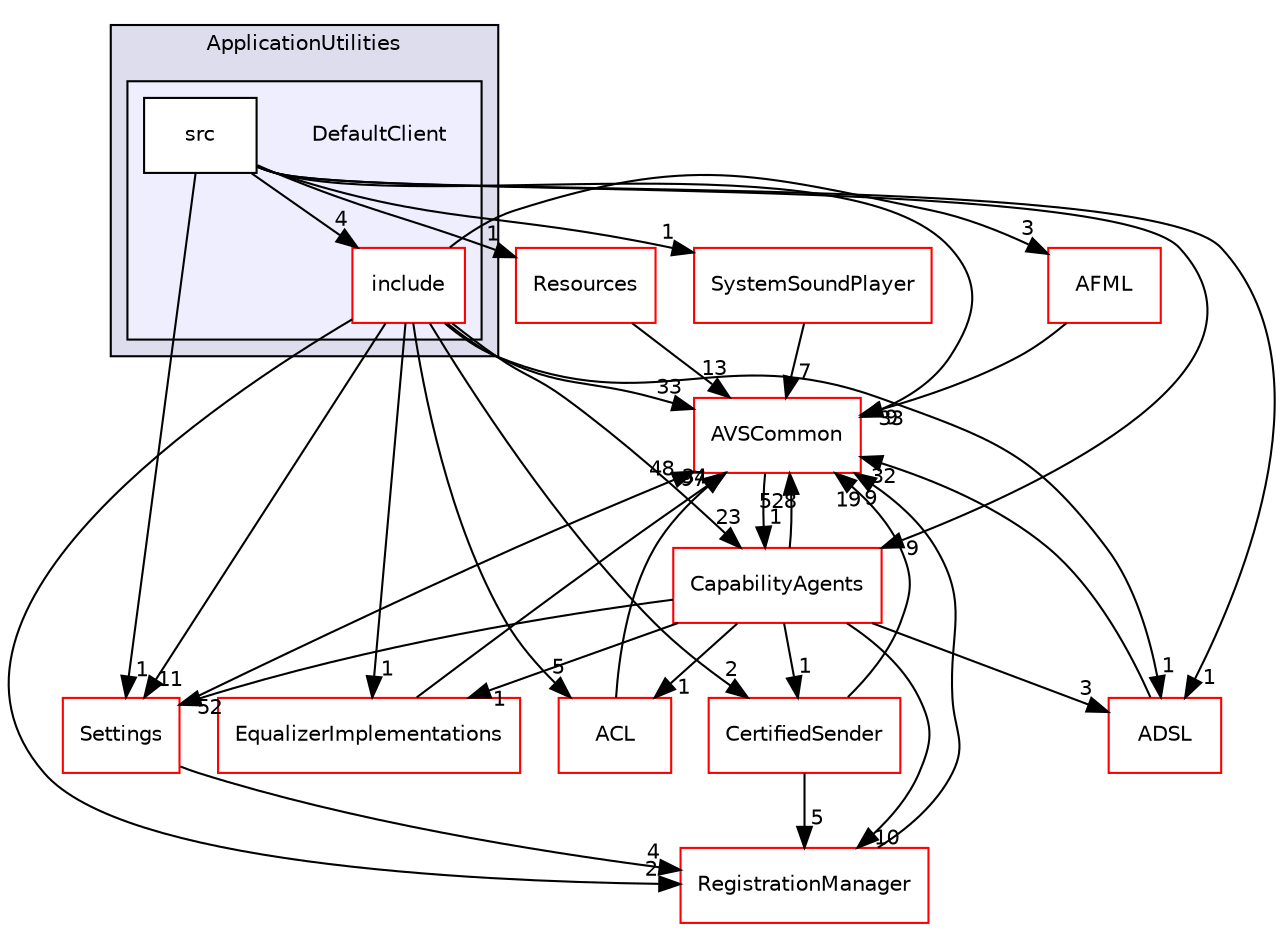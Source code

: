 digraph "/workplace/avs-device-sdk/ApplicationUtilities/DefaultClient" {
  compound=true
  node [ fontsize="10", fontname="Helvetica"];
  edge [ labelfontsize="10", labelfontname="Helvetica"];
  subgraph clusterdir_748b5abbb33df61eda67007924a1a0cb {
    graph [ bgcolor="#ddddee", pencolor="black", label="ApplicationUtilities" fontname="Helvetica", fontsize="10", URL="dir_748b5abbb33df61eda67007924a1a0cb.html"]
  subgraph clusterdir_b085260ed2fdec2a77be746aa0e6e508 {
    graph [ bgcolor="#eeeeff", pencolor="black", label="" URL="dir_b085260ed2fdec2a77be746aa0e6e508.html"];
    dir_b085260ed2fdec2a77be746aa0e6e508 [shape=plaintext label="DefaultClient"];
    dir_2ce7981903fe15aa6f7811d72ec7c5b0 [shape=box label="include" color="red" fillcolor="white" style="filled" URL="dir_2ce7981903fe15aa6f7811d72ec7c5b0.html"];
    dir_73357987a539283f3665c6273c0b97e7 [shape=box label="src" color="black" fillcolor="white" style="filled" URL="dir_73357987a539283f3665c6273c0b97e7.html"];
  }
  }
  dir_15a1dcf98404372b5aa31671439f6987 [shape=box label="AFML" fillcolor="white" style="filled" color="red" URL="dir_15a1dcf98404372b5aa31671439f6987.html"];
  dir_7cf910bd1d7603f12ef47ff650cec893 [shape=box label="CapabilityAgents" fillcolor="white" style="filled" color="red" URL="dir_7cf910bd1d7603f12ef47ff650cec893.html"];
  dir_63c328d9f040c398ed3a99417a38689e [shape=box label="EqualizerImplementations" fillcolor="white" style="filled" color="red" URL="dir_63c328d9f040c398ed3a99417a38689e.html"];
  dir_cf27311ab9f4263eef70b28364b95692 [shape=box label="CertifiedSender" fillcolor="white" style="filled" color="red" URL="dir_cf27311ab9f4263eef70b28364b95692.html"];
  dir_8ae0dd75af039a94f4269584fb8eef13 [shape=box label="Settings" fillcolor="white" style="filled" color="red" URL="dir_8ae0dd75af039a94f4269584fb8eef13.html"];
  dir_b1dfedc9efa610ba8c818c30206ff41f [shape=box label="ACL" fillcolor="white" style="filled" color="red" URL="dir_b1dfedc9efa610ba8c818c30206ff41f.html"];
  dir_64fbf9e5512ec11acc25e4f2d433d2a3 [shape=box label="Resources" fillcolor="white" style="filled" color="red" URL="dir_64fbf9e5512ec11acc25e4f2d433d2a3.html"];
  dir_13e65effb2bde530b17b3d5eefcd0266 [shape=box label="AVSCommon" fillcolor="white" style="filled" color="red" URL="dir_13e65effb2bde530b17b3d5eefcd0266.html"];
  dir_b14333b5607b47fe7356eaa790107bd3 [shape=box label="RegistrationManager" fillcolor="white" style="filled" color="red" URL="dir_b14333b5607b47fe7356eaa790107bd3.html"];
  dir_edb1b7e8f1a5d5a1b864206edd6d398d [shape=box label="ADSL" fillcolor="white" style="filled" color="red" URL="dir_edb1b7e8f1a5d5a1b864206edd6d398d.html"];
  dir_fc8c20e5d71619da5d4e3293dc378e56 [shape=box label="SystemSoundPlayer" fillcolor="white" style="filled" color="red" URL="dir_fc8c20e5d71619da5d4e3293dc378e56.html"];
  dir_73357987a539283f3665c6273c0b97e7->dir_7cf910bd1d7603f12ef47ff650cec893 [headlabel="9", labeldistance=1.5 headhref="dir_000036_000054.html"];
  dir_73357987a539283f3665c6273c0b97e7->dir_8ae0dd75af039a94f4269584fb8eef13 [headlabel="1", labeldistance=1.5 headhref="dir_000036_000283.html"];
  dir_73357987a539283f3665c6273c0b97e7->dir_64fbf9e5512ec11acc25e4f2d433d2a3 [headlabel="1", labeldistance=1.5 headhref="dir_000036_000037.html"];
  dir_73357987a539283f3665c6273c0b97e7->dir_13e65effb2bde530b17b3d5eefcd0266 [headlabel="9", labeldistance=1.5 headhref="dir_000036_000015.html"];
  dir_73357987a539283f3665c6273c0b97e7->dir_edb1b7e8f1a5d5a1b864206edd6d398d [headlabel="1", labeldistance=1.5 headhref="dir_000036_000009.html"];
  dir_73357987a539283f3665c6273c0b97e7->dir_2ce7981903fe15aa6f7811d72ec7c5b0 [headlabel="4", labeldistance=1.5 headhref="dir_000036_000034.html"];
  dir_73357987a539283f3665c6273c0b97e7->dir_fc8c20e5d71619da5d4e3293dc378e56 [headlabel="1", labeldistance=1.5 headhref="dir_000036_000043.html"];
  dir_15a1dcf98404372b5aa31671439f6987->dir_13e65effb2bde530b17b3d5eefcd0266 [headlabel="33", labeldistance=1.5 headhref="dir_000021_000015.html"];
  dir_7cf910bd1d7603f12ef47ff650cec893->dir_63c328d9f040c398ed3a99417a38689e [headlabel="1", labeldistance=1.5 headhref="dir_000054_000223.html"];
  dir_7cf910bd1d7603f12ef47ff650cec893->dir_cf27311ab9f4263eef70b28364b95692 [headlabel="1", labeldistance=1.5 headhref="dir_000054_000212.html"];
  dir_7cf910bd1d7603f12ef47ff650cec893->dir_8ae0dd75af039a94f4269584fb8eef13 [headlabel="52", labeldistance=1.5 headhref="dir_000054_000283.html"];
  dir_7cf910bd1d7603f12ef47ff650cec893->dir_b1dfedc9efa610ba8c818c30206ff41f [headlabel="1", labeldistance=1.5 headhref="dir_000054_000000.html"];
  dir_7cf910bd1d7603f12ef47ff650cec893->dir_13e65effb2bde530b17b3d5eefcd0266 [headlabel="528", labeldistance=1.5 headhref="dir_000054_000015.html"];
  dir_7cf910bd1d7603f12ef47ff650cec893->dir_b14333b5607b47fe7356eaa790107bd3 [headlabel="10", labeldistance=1.5 headhref="dir_000054_000269.html"];
  dir_7cf910bd1d7603f12ef47ff650cec893->dir_edb1b7e8f1a5d5a1b864206edd6d398d [headlabel="3", labeldistance=1.5 headhref="dir_000054_000009.html"];
  dir_63c328d9f040c398ed3a99417a38689e->dir_13e65effb2bde530b17b3d5eefcd0266 [headlabel="34", labeldistance=1.5 headhref="dir_000223_000015.html"];
  dir_cf27311ab9f4263eef70b28364b95692->dir_13e65effb2bde530b17b3d5eefcd0266 [headlabel="19", labeldistance=1.5 headhref="dir_000212_000015.html"];
  dir_cf27311ab9f4263eef70b28364b95692->dir_b14333b5607b47fe7356eaa790107bd3 [headlabel="5", labeldistance=1.5 headhref="dir_000212_000269.html"];
  dir_8ae0dd75af039a94f4269584fb8eef13->dir_13e65effb2bde530b17b3d5eefcd0266 [headlabel="48", labeldistance=1.5 headhref="dir_000283_000015.html"];
  dir_8ae0dd75af039a94f4269584fb8eef13->dir_b14333b5607b47fe7356eaa790107bd3 [headlabel="4", labeldistance=1.5 headhref="dir_000283_000269.html"];
  dir_b1dfedc9efa610ba8c818c30206ff41f->dir_13e65effb2bde530b17b3d5eefcd0266 [headlabel="97", labeldistance=1.5 headhref="dir_000000_000015.html"];
  dir_64fbf9e5512ec11acc25e4f2d433d2a3->dir_13e65effb2bde530b17b3d5eefcd0266 [headlabel="13", labeldistance=1.5 headhref="dir_000037_000015.html"];
  dir_13e65effb2bde530b17b3d5eefcd0266->dir_7cf910bd1d7603f12ef47ff650cec893 [headlabel="1", labeldistance=1.5 headhref="dir_000015_000054.html"];
  dir_b14333b5607b47fe7356eaa790107bd3->dir_13e65effb2bde530b17b3d5eefcd0266 [headlabel="9", labeldistance=1.5 headhref="dir_000269_000015.html"];
  dir_edb1b7e8f1a5d5a1b864206edd6d398d->dir_13e65effb2bde530b17b3d5eefcd0266 [headlabel="32", labeldistance=1.5 headhref="dir_000009_000015.html"];
  dir_2ce7981903fe15aa6f7811d72ec7c5b0->dir_15a1dcf98404372b5aa31671439f6987 [headlabel="3", labeldistance=1.5 headhref="dir_000034_000021.html"];
  dir_2ce7981903fe15aa6f7811d72ec7c5b0->dir_7cf910bd1d7603f12ef47ff650cec893 [headlabel="23", labeldistance=1.5 headhref="dir_000034_000054.html"];
  dir_2ce7981903fe15aa6f7811d72ec7c5b0->dir_63c328d9f040c398ed3a99417a38689e [headlabel="1", labeldistance=1.5 headhref="dir_000034_000223.html"];
  dir_2ce7981903fe15aa6f7811d72ec7c5b0->dir_cf27311ab9f4263eef70b28364b95692 [headlabel="2", labeldistance=1.5 headhref="dir_000034_000212.html"];
  dir_2ce7981903fe15aa6f7811d72ec7c5b0->dir_8ae0dd75af039a94f4269584fb8eef13 [headlabel="11", labeldistance=1.5 headhref="dir_000034_000283.html"];
  dir_2ce7981903fe15aa6f7811d72ec7c5b0->dir_b1dfedc9efa610ba8c818c30206ff41f [headlabel="5", labeldistance=1.5 headhref="dir_000034_000000.html"];
  dir_2ce7981903fe15aa6f7811d72ec7c5b0->dir_13e65effb2bde530b17b3d5eefcd0266 [headlabel="33", labeldistance=1.5 headhref="dir_000034_000015.html"];
  dir_2ce7981903fe15aa6f7811d72ec7c5b0->dir_b14333b5607b47fe7356eaa790107bd3 [headlabel="2", labeldistance=1.5 headhref="dir_000034_000269.html"];
  dir_2ce7981903fe15aa6f7811d72ec7c5b0->dir_edb1b7e8f1a5d5a1b864206edd6d398d [headlabel="1", labeldistance=1.5 headhref="dir_000034_000009.html"];
  dir_fc8c20e5d71619da5d4e3293dc378e56->dir_13e65effb2bde530b17b3d5eefcd0266 [headlabel="7", labeldistance=1.5 headhref="dir_000043_000015.html"];
}
